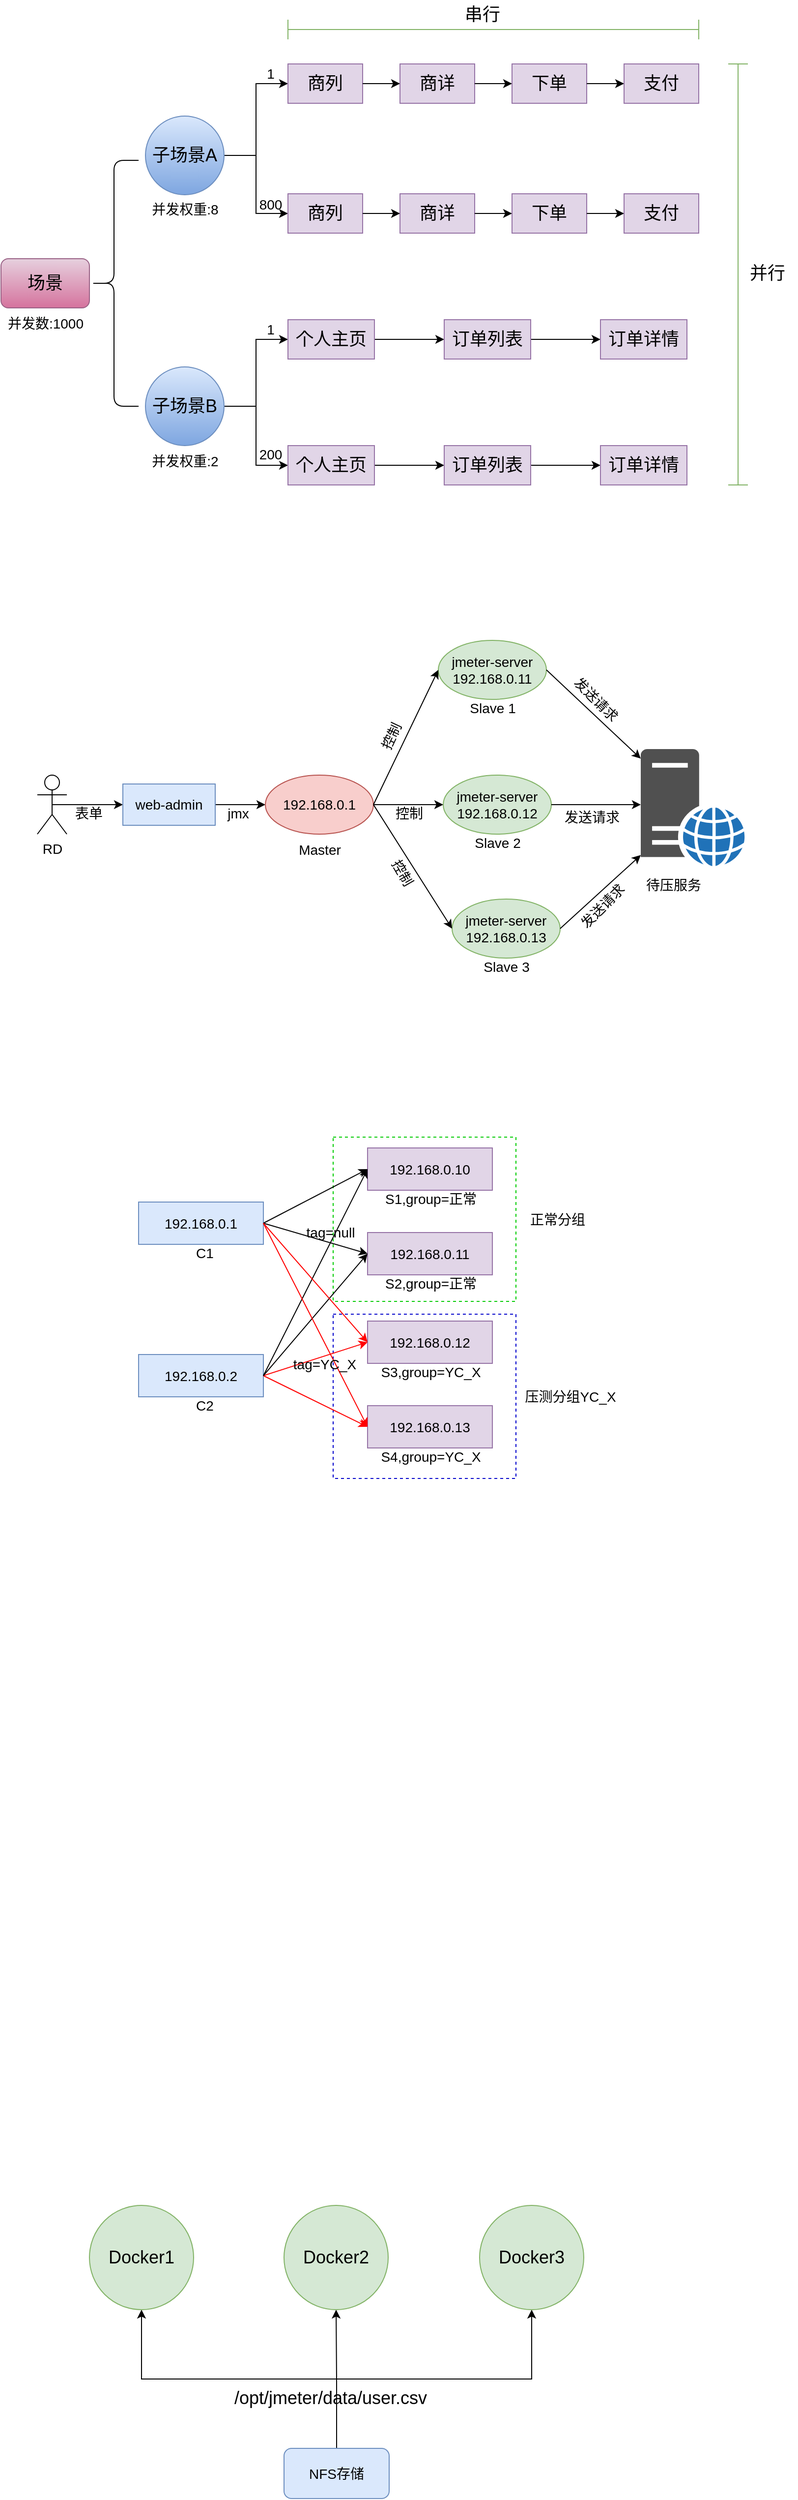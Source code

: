 <mxfile version="15.6.8" type="github">
  <diagram id="C7lXx-BFOw7J9pkB3zOm" name="Page-1">
    <mxGraphModel dx="1118" dy="769" grid="0" gridSize="10" guides="1" tooltips="1" connect="1" arrows="1" fold="1" page="0" pageScale="1" pageWidth="827" pageHeight="1169" math="0" shadow="0">
      <root>
        <mxCell id="0" />
        <mxCell id="1" parent="0" />
        <mxCell id="Lv3QSDaotAsP-GaVLnUd-184" value="" style="rounded=0;whiteSpace=wrap;html=1;fontSize=14;fillColor=none;dashed=1;strokeColor=#0000CC;" parent="1" vertex="1">
          <mxGeometry x="368" y="1443" width="186" height="167" as="geometry" />
        </mxCell>
        <mxCell id="Lv3QSDaotAsP-GaVLnUd-182" value="" style="rounded=0;whiteSpace=wrap;html=1;fontSize=14;fillColor=none;dashed=1;strokeColor=#00CC00;" parent="1" vertex="1">
          <mxGeometry x="368" y="1263" width="186" height="167" as="geometry" />
        </mxCell>
        <mxCell id="Lv3QSDaotAsP-GaVLnUd-2" value="场景" style="rounded=1;whiteSpace=wrap;html=1;fontSize=18;fillColor=#e6d0de;gradientColor=#d5739d;strokeColor=#996185;" parent="1" vertex="1">
          <mxGeometry x="30" y="370" width="90" height="50" as="geometry" />
        </mxCell>
        <mxCell id="Lv3QSDaotAsP-GaVLnUd-58" style="edgeStyle=orthogonalEdgeStyle;rounded=0;orthogonalLoop=1;jettySize=auto;html=1;exitX=1;exitY=0.5;exitDx=0;exitDy=0;entryX=0;entryY=0.5;entryDx=0;entryDy=0;fontSize=18;" parent="1" source="Lv3QSDaotAsP-GaVLnUd-3" target="Lv3QSDaotAsP-GaVLnUd-30" edge="1">
          <mxGeometry relative="1" as="geometry" />
        </mxCell>
        <mxCell id="Lv3QSDaotAsP-GaVLnUd-59" style="edgeStyle=orthogonalEdgeStyle;rounded=0;orthogonalLoop=1;jettySize=auto;html=1;exitX=1;exitY=0.5;exitDx=0;exitDy=0;entryX=0;entryY=0.5;entryDx=0;entryDy=0;fontSize=18;" parent="1" source="Lv3QSDaotAsP-GaVLnUd-3" target="Lv3QSDaotAsP-GaVLnUd-7" edge="1">
          <mxGeometry relative="1" as="geometry" />
        </mxCell>
        <mxCell id="Lv3QSDaotAsP-GaVLnUd-3" value="子场景A" style="ellipse;whiteSpace=wrap;html=1;aspect=fixed;fontSize=18;fillColor=#dae8fc;gradientColor=#7ea6e0;strokeColor=#6c8ebf;" parent="1" vertex="1">
          <mxGeometry x="177" y="225" width="80" height="80" as="geometry" />
        </mxCell>
        <mxCell id="Lv3QSDaotAsP-GaVLnUd-76" style="edgeStyle=orthogonalEdgeStyle;rounded=0;orthogonalLoop=1;jettySize=auto;html=1;exitX=1;exitY=0.5;exitDx=0;exitDy=0;entryX=0;entryY=0.5;entryDx=0;entryDy=0;fontSize=18;" parent="1" source="Lv3QSDaotAsP-GaVLnUd-5" target="Lv3QSDaotAsP-GaVLnUd-69" edge="1">
          <mxGeometry relative="1" as="geometry" />
        </mxCell>
        <mxCell id="Lv3QSDaotAsP-GaVLnUd-92" style="edgeStyle=orthogonalEdgeStyle;rounded=0;orthogonalLoop=1;jettySize=auto;html=1;exitX=1;exitY=0.5;exitDx=0;exitDy=0;entryX=0;entryY=0.5;entryDx=0;entryDy=0;fontSize=18;" parent="1" source="Lv3QSDaotAsP-GaVLnUd-5" target="Lv3QSDaotAsP-GaVLnUd-88" edge="1">
          <mxGeometry relative="1" as="geometry" />
        </mxCell>
        <mxCell id="Lv3QSDaotAsP-GaVLnUd-5" value="子场景B" style="ellipse;whiteSpace=wrap;html=1;aspect=fixed;fontSize=18;fillColor=#dae8fc;gradientColor=#7ea6e0;strokeColor=#6c8ebf;" parent="1" vertex="1">
          <mxGeometry x="177" y="480" width="80" height="80" as="geometry" />
        </mxCell>
        <mxCell id="Lv3QSDaotAsP-GaVLnUd-28" value="" style="group" parent="1" vertex="1" connectable="0">
          <mxGeometry x="322" y="304" width="418" height="40" as="geometry" />
        </mxCell>
        <mxCell id="Lv3QSDaotAsP-GaVLnUd-7" value="商列" style="rounded=0;whiteSpace=wrap;html=1;fontSize=18;fillColor=#e1d5e7;strokeColor=#9673a6;" parent="Lv3QSDaotAsP-GaVLnUd-28" vertex="1">
          <mxGeometry width="76" height="40" as="geometry" />
        </mxCell>
        <mxCell id="Lv3QSDaotAsP-GaVLnUd-8" value="商详" style="rounded=0;whiteSpace=wrap;html=1;fontSize=18;fillColor=#e1d5e7;strokeColor=#9673a6;" parent="Lv3QSDaotAsP-GaVLnUd-28" vertex="1">
          <mxGeometry x="114" width="76" height="40" as="geometry" />
        </mxCell>
        <mxCell id="Lv3QSDaotAsP-GaVLnUd-25" style="edgeStyle=orthogonalEdgeStyle;rounded=0;orthogonalLoop=1;jettySize=auto;html=1;exitX=1;exitY=0.5;exitDx=0;exitDy=0;entryX=0;entryY=0.5;entryDx=0;entryDy=0;fontSize=18;" parent="Lv3QSDaotAsP-GaVLnUd-28" source="Lv3QSDaotAsP-GaVLnUd-7" target="Lv3QSDaotAsP-GaVLnUd-8" edge="1">
          <mxGeometry relative="1" as="geometry" />
        </mxCell>
        <mxCell id="Lv3QSDaotAsP-GaVLnUd-9" value="下单" style="rounded=0;whiteSpace=wrap;html=1;fontSize=18;fillColor=#e1d5e7;strokeColor=#9673a6;" parent="Lv3QSDaotAsP-GaVLnUd-28" vertex="1">
          <mxGeometry x="228" width="76" height="40" as="geometry" />
        </mxCell>
        <mxCell id="Lv3QSDaotAsP-GaVLnUd-26" style="edgeStyle=orthogonalEdgeStyle;rounded=0;orthogonalLoop=1;jettySize=auto;html=1;exitX=1;exitY=0.5;exitDx=0;exitDy=0;entryX=0;entryY=0.5;entryDx=0;entryDy=0;fontSize=18;" parent="Lv3QSDaotAsP-GaVLnUd-28" source="Lv3QSDaotAsP-GaVLnUd-8" target="Lv3QSDaotAsP-GaVLnUd-9" edge="1">
          <mxGeometry relative="1" as="geometry" />
        </mxCell>
        <mxCell id="Lv3QSDaotAsP-GaVLnUd-10" value="支付" style="rounded=0;whiteSpace=wrap;html=1;fontSize=18;fillColor=#e1d5e7;strokeColor=#9673a6;" parent="Lv3QSDaotAsP-GaVLnUd-28" vertex="1">
          <mxGeometry x="342" width="76" height="40" as="geometry" />
        </mxCell>
        <mxCell id="Lv3QSDaotAsP-GaVLnUd-27" style="edgeStyle=orthogonalEdgeStyle;rounded=0;orthogonalLoop=1;jettySize=auto;html=1;exitX=1;exitY=0.5;exitDx=0;exitDy=0;entryX=0;entryY=0.5;entryDx=0;entryDy=0;fontSize=18;" parent="Lv3QSDaotAsP-GaVLnUd-28" source="Lv3QSDaotAsP-GaVLnUd-9" target="Lv3QSDaotAsP-GaVLnUd-10" edge="1">
          <mxGeometry relative="1" as="geometry" />
        </mxCell>
        <mxCell id="Lv3QSDaotAsP-GaVLnUd-29" value="" style="group" parent="1" vertex="1" connectable="0">
          <mxGeometry x="322" y="172" width="418" height="40" as="geometry" />
        </mxCell>
        <mxCell id="Lv3QSDaotAsP-GaVLnUd-30" value="商列" style="rounded=0;whiteSpace=wrap;html=1;fontSize=18;fillColor=#e1d5e7;strokeColor=#9673a6;" parent="Lv3QSDaotAsP-GaVLnUd-29" vertex="1">
          <mxGeometry width="76" height="40" as="geometry" />
        </mxCell>
        <mxCell id="Lv3QSDaotAsP-GaVLnUd-31" value="商详" style="rounded=0;whiteSpace=wrap;html=1;fontSize=18;fillColor=#e1d5e7;strokeColor=#9673a6;" parent="Lv3QSDaotAsP-GaVLnUd-29" vertex="1">
          <mxGeometry x="114" width="76" height="40" as="geometry" />
        </mxCell>
        <mxCell id="Lv3QSDaotAsP-GaVLnUd-32" style="edgeStyle=orthogonalEdgeStyle;rounded=0;orthogonalLoop=1;jettySize=auto;html=1;exitX=1;exitY=0.5;exitDx=0;exitDy=0;entryX=0;entryY=0.5;entryDx=0;entryDy=0;fontSize=18;" parent="Lv3QSDaotAsP-GaVLnUd-29" source="Lv3QSDaotAsP-GaVLnUd-30" target="Lv3QSDaotAsP-GaVLnUd-31" edge="1">
          <mxGeometry relative="1" as="geometry" />
        </mxCell>
        <mxCell id="Lv3QSDaotAsP-GaVLnUd-33" value="下单" style="rounded=0;whiteSpace=wrap;html=1;fontSize=18;fillColor=#e1d5e7;strokeColor=#9673a6;" parent="Lv3QSDaotAsP-GaVLnUd-29" vertex="1">
          <mxGeometry x="228" width="76" height="40" as="geometry" />
        </mxCell>
        <mxCell id="Lv3QSDaotAsP-GaVLnUd-34" style="edgeStyle=orthogonalEdgeStyle;rounded=0;orthogonalLoop=1;jettySize=auto;html=1;exitX=1;exitY=0.5;exitDx=0;exitDy=0;entryX=0;entryY=0.5;entryDx=0;entryDy=0;fontSize=18;" parent="Lv3QSDaotAsP-GaVLnUd-29" source="Lv3QSDaotAsP-GaVLnUd-31" target="Lv3QSDaotAsP-GaVLnUd-33" edge="1">
          <mxGeometry relative="1" as="geometry" />
        </mxCell>
        <mxCell id="Lv3QSDaotAsP-GaVLnUd-35" value="支付" style="rounded=0;whiteSpace=wrap;html=1;fontSize=18;fillColor=#e1d5e7;strokeColor=#9673a6;" parent="Lv3QSDaotAsP-GaVLnUd-29" vertex="1">
          <mxGeometry x="342" width="76" height="40" as="geometry" />
        </mxCell>
        <mxCell id="Lv3QSDaotAsP-GaVLnUd-36" style="edgeStyle=orthogonalEdgeStyle;rounded=0;orthogonalLoop=1;jettySize=auto;html=1;exitX=1;exitY=0.5;exitDx=0;exitDy=0;entryX=0;entryY=0.5;entryDx=0;entryDy=0;fontSize=18;" parent="Lv3QSDaotAsP-GaVLnUd-29" source="Lv3QSDaotAsP-GaVLnUd-33" target="Lv3QSDaotAsP-GaVLnUd-35" edge="1">
          <mxGeometry relative="1" as="geometry" />
        </mxCell>
        <mxCell id="Lv3QSDaotAsP-GaVLnUd-39" value="" style="shape=curlyBracket;whiteSpace=wrap;html=1;rounded=1;fontSize=18;fillColor=none;" parent="1" vertex="1">
          <mxGeometry x="120" y="270" width="50" height="250" as="geometry" />
        </mxCell>
        <mxCell id="Lv3QSDaotAsP-GaVLnUd-78" value="" style="shape=crossbar;whiteSpace=wrap;html=1;rounded=1;fontSize=18;fillColor=#d5e8d4;strokeColor=#82b366;" parent="1" vertex="1">
          <mxGeometry x="322" y="127" width="418" height="20" as="geometry" />
        </mxCell>
        <mxCell id="Lv3QSDaotAsP-GaVLnUd-80" value="串行" style="text;html=1;strokeColor=none;fillColor=none;align=center;verticalAlign=middle;whiteSpace=wrap;rounded=0;fontSize=18;" parent="1" vertex="1">
          <mxGeometry x="490" y="107" width="60" height="30" as="geometry" />
        </mxCell>
        <mxCell id="Lv3QSDaotAsP-GaVLnUd-81" value="" style="shape=crossbar;whiteSpace=wrap;html=1;rounded=1;direction=south;fontSize=18;fillColor=#d5e8d4;strokeColor=#82b366;" parent="1" vertex="1">
          <mxGeometry x="770" y="172" width="20" height="428" as="geometry" />
        </mxCell>
        <mxCell id="Lv3QSDaotAsP-GaVLnUd-82" value="并行" style="text;html=1;strokeColor=none;fillColor=none;align=center;verticalAlign=middle;whiteSpace=wrap;rounded=0;fontSize=18;" parent="1" vertex="1">
          <mxGeometry x="780" y="370" width="60" height="30" as="geometry" />
        </mxCell>
        <mxCell id="Lv3QSDaotAsP-GaVLnUd-85" style="edgeStyle=orthogonalEdgeStyle;rounded=0;orthogonalLoop=1;jettySize=auto;html=1;exitX=1;exitY=0.5;exitDx=0;exitDy=0;entryX=0;entryY=0.5;entryDx=0;entryDy=0;fontSize=18;" parent="1" source="Lv3QSDaotAsP-GaVLnUd-69" target="Lv3QSDaotAsP-GaVLnUd-83" edge="1">
          <mxGeometry relative="1" as="geometry" />
        </mxCell>
        <mxCell id="Lv3QSDaotAsP-GaVLnUd-69" value="个人主页" style="rounded=0;whiteSpace=wrap;html=1;fontSize=18;fillColor=#e1d5e7;strokeColor=#9673a6;" parent="1" vertex="1">
          <mxGeometry x="322" y="432" width="88" height="40" as="geometry" />
        </mxCell>
        <mxCell id="Lv3QSDaotAsP-GaVLnUd-86" style="edgeStyle=orthogonalEdgeStyle;rounded=0;orthogonalLoop=1;jettySize=auto;html=1;exitX=1;exitY=0.5;exitDx=0;exitDy=0;entryX=0;entryY=0.5;entryDx=0;entryDy=0;fontSize=18;" parent="1" source="Lv3QSDaotAsP-GaVLnUd-83" target="Lv3QSDaotAsP-GaVLnUd-84" edge="1">
          <mxGeometry relative="1" as="geometry" />
        </mxCell>
        <mxCell id="Lv3QSDaotAsP-GaVLnUd-83" value="订单列表" style="rounded=0;whiteSpace=wrap;html=1;fontSize=18;fillColor=#e1d5e7;strokeColor=#9673a6;" parent="1" vertex="1">
          <mxGeometry x="481" y="432" width="88" height="40" as="geometry" />
        </mxCell>
        <mxCell id="Lv3QSDaotAsP-GaVLnUd-84" value="订单详情" style="rounded=0;whiteSpace=wrap;html=1;fontSize=18;fillColor=#e1d5e7;strokeColor=#9673a6;" parent="1" vertex="1">
          <mxGeometry x="640" y="432" width="88" height="40" as="geometry" />
        </mxCell>
        <mxCell id="Lv3QSDaotAsP-GaVLnUd-87" style="edgeStyle=orthogonalEdgeStyle;rounded=0;orthogonalLoop=1;jettySize=auto;html=1;exitX=1;exitY=0.5;exitDx=0;exitDy=0;entryX=0;entryY=0.5;entryDx=0;entryDy=0;fontSize=18;" parent="1" source="Lv3QSDaotAsP-GaVLnUd-88" target="Lv3QSDaotAsP-GaVLnUd-90" edge="1">
          <mxGeometry relative="1" as="geometry" />
        </mxCell>
        <mxCell id="Lv3QSDaotAsP-GaVLnUd-88" value="个人主页" style="rounded=0;whiteSpace=wrap;html=1;fontSize=18;fillColor=#e1d5e7;strokeColor=#9673a6;" parent="1" vertex="1">
          <mxGeometry x="322" y="560" width="88" height="40" as="geometry" />
        </mxCell>
        <mxCell id="Lv3QSDaotAsP-GaVLnUd-89" style="edgeStyle=orthogonalEdgeStyle;rounded=0;orthogonalLoop=1;jettySize=auto;html=1;exitX=1;exitY=0.5;exitDx=0;exitDy=0;entryX=0;entryY=0.5;entryDx=0;entryDy=0;fontSize=18;" parent="1" source="Lv3QSDaotAsP-GaVLnUd-90" target="Lv3QSDaotAsP-GaVLnUd-91" edge="1">
          <mxGeometry relative="1" as="geometry" />
        </mxCell>
        <mxCell id="Lv3QSDaotAsP-GaVLnUd-90" value="订单列表" style="rounded=0;whiteSpace=wrap;html=1;fontSize=18;fillColor=#e1d5e7;strokeColor=#9673a6;" parent="1" vertex="1">
          <mxGeometry x="481" y="560" width="88" height="40" as="geometry" />
        </mxCell>
        <mxCell id="Lv3QSDaotAsP-GaVLnUd-91" value="订单详情" style="rounded=0;whiteSpace=wrap;html=1;fontSize=18;fillColor=#e1d5e7;strokeColor=#9673a6;" parent="1" vertex="1">
          <mxGeometry x="640" y="560" width="88" height="40" as="geometry" />
        </mxCell>
        <mxCell id="Lv3QSDaotAsP-GaVLnUd-93" value="&lt;font style=&quot;font-size: 14px&quot;&gt;并发数:1000&lt;/font&gt;" style="text;html=1;strokeColor=none;fillColor=none;align=center;verticalAlign=middle;whiteSpace=wrap;rounded=0;fontSize=18;" parent="1" vertex="1">
          <mxGeometry x="32.5" y="420" width="85" height="30" as="geometry" />
        </mxCell>
        <mxCell id="Lv3QSDaotAsP-GaVLnUd-94" value="&lt;font style=&quot;font-size: 14px&quot;&gt;并发权重:8&lt;/font&gt;" style="text;html=1;strokeColor=none;fillColor=none;align=center;verticalAlign=middle;whiteSpace=wrap;rounded=0;fontSize=18;" parent="1" vertex="1">
          <mxGeometry x="174.5" y="304" width="85" height="30" as="geometry" />
        </mxCell>
        <mxCell id="Lv3QSDaotAsP-GaVLnUd-95" value="&lt;font style=&quot;font-size: 14px&quot;&gt;并发权重:2&lt;/font&gt;" style="text;html=1;strokeColor=none;fillColor=none;align=center;verticalAlign=middle;whiteSpace=wrap;rounded=0;fontSize=18;" parent="1" vertex="1">
          <mxGeometry x="174.5" y="560" width="85" height="30" as="geometry" />
        </mxCell>
        <mxCell id="Lv3QSDaotAsP-GaVLnUd-96" value="&lt;font style=&quot;font-size: 14px&quot;&gt;1&lt;/font&gt;" style="text;html=1;strokeColor=none;fillColor=none;align=center;verticalAlign=middle;whiteSpace=wrap;rounded=0;fontSize=18;" parent="1" vertex="1">
          <mxGeometry x="261.5" y="166" width="85" height="30" as="geometry" />
        </mxCell>
        <mxCell id="Lv3QSDaotAsP-GaVLnUd-97" value="&lt;font style=&quot;font-size: 14px&quot;&gt;800&lt;/font&gt;" style="text;html=1;strokeColor=none;fillColor=none;align=center;verticalAlign=middle;whiteSpace=wrap;rounded=0;fontSize=18;" parent="1" vertex="1">
          <mxGeometry x="261.5" y="299" width="85" height="30" as="geometry" />
        </mxCell>
        <mxCell id="Lv3QSDaotAsP-GaVLnUd-98" value="&lt;font style=&quot;font-size: 14px&quot;&gt;1&lt;/font&gt;" style="text;html=1;strokeColor=none;fillColor=none;align=center;verticalAlign=middle;whiteSpace=wrap;rounded=0;fontSize=18;" parent="1" vertex="1">
          <mxGeometry x="261.5" y="426" width="85" height="30" as="geometry" />
        </mxCell>
        <mxCell id="Lv3QSDaotAsP-GaVLnUd-101" value="&lt;font style=&quot;font-size: 14px&quot;&gt;200&lt;/font&gt;" style="text;html=1;strokeColor=none;fillColor=none;align=center;verticalAlign=middle;whiteSpace=wrap;rounded=0;fontSize=18;" parent="1" vertex="1">
          <mxGeometry x="261.5" y="553" width="85" height="30" as="geometry" />
        </mxCell>
        <mxCell id="Lv3QSDaotAsP-GaVLnUd-131" style="edgeStyle=orthogonalEdgeStyle;rounded=0;orthogonalLoop=1;jettySize=auto;html=1;exitX=0.5;exitY=0.5;exitDx=0;exitDy=0;exitPerimeter=0;entryX=0;entryY=0.5;entryDx=0;entryDy=0;fontSize=14;" parent="1" source="Lv3QSDaotAsP-GaVLnUd-104" target="Lv3QSDaotAsP-GaVLnUd-109" edge="1">
          <mxGeometry relative="1" as="geometry" />
        </mxCell>
        <mxCell id="Lv3QSDaotAsP-GaVLnUd-104" value="RD" style="shape=umlActor;verticalLabelPosition=bottom;verticalAlign=top;html=1;outlineConnect=0;fontSize=14;fillColor=none;" parent="1" vertex="1">
          <mxGeometry x="67" y="895" width="30" height="60" as="geometry" />
        </mxCell>
        <mxCell id="Lv3QSDaotAsP-GaVLnUd-132" style="edgeStyle=orthogonalEdgeStyle;rounded=0;orthogonalLoop=1;jettySize=auto;html=1;exitX=1;exitY=0.5;exitDx=0;exitDy=0;entryX=0;entryY=0.5;entryDx=0;entryDy=0;fontSize=14;" parent="1" source="Lv3QSDaotAsP-GaVLnUd-109" target="Lv3QSDaotAsP-GaVLnUd-112" edge="1">
          <mxGeometry relative="1" as="geometry" />
        </mxCell>
        <mxCell id="Lv3QSDaotAsP-GaVLnUd-109" value="web-admin" style="rounded=0;whiteSpace=wrap;html=1;fontSize=14;fillColor=#dae8fc;strokeColor=#6c8ebf;" parent="1" vertex="1">
          <mxGeometry x="154" y="904" width="94" height="42" as="geometry" />
        </mxCell>
        <mxCell id="Lv3QSDaotAsP-GaVLnUd-114" value="" style="group" parent="1" vertex="1" connectable="0">
          <mxGeometry x="299" y="895" width="110" height="86" as="geometry" />
        </mxCell>
        <mxCell id="Lv3QSDaotAsP-GaVLnUd-112" value="192.168.0.1" style="ellipse;whiteSpace=wrap;html=1;fontSize=14;fillColor=#f8cecc;strokeColor=#b85450;" parent="Lv3QSDaotAsP-GaVLnUd-114" vertex="1">
          <mxGeometry width="110" height="60" as="geometry" />
        </mxCell>
        <mxCell id="Lv3QSDaotAsP-GaVLnUd-113" value="Master" style="text;html=1;align=center;verticalAlign=middle;resizable=0;points=[];autosize=1;strokeColor=none;fillColor=none;fontSize=14;" parent="Lv3QSDaotAsP-GaVLnUd-114" vertex="1">
          <mxGeometry x="28.5" y="65" width="53" height="21" as="geometry" />
        </mxCell>
        <mxCell id="Lv3QSDaotAsP-GaVLnUd-116" value="" style="group" parent="1" vertex="1" connectable="0">
          <mxGeometry x="475" y="720" width="110" height="86" as="geometry" />
        </mxCell>
        <mxCell id="Lv3QSDaotAsP-GaVLnUd-117" value="jmeter-server&lt;br&gt;192.168.0.11" style="ellipse;whiteSpace=wrap;html=1;fontSize=14;fillColor=#d5e8d4;strokeColor=#82b366;" parent="Lv3QSDaotAsP-GaVLnUd-116" vertex="1">
          <mxGeometry y="38" width="110" height="60" as="geometry" />
        </mxCell>
        <mxCell id="Lv3QSDaotAsP-GaVLnUd-118" value="Slave 1" style="text;html=1;align=center;verticalAlign=middle;resizable=0;points=[];autosize=1;strokeColor=none;fillColor=none;fontSize=14;" parent="Lv3QSDaotAsP-GaVLnUd-116" vertex="1">
          <mxGeometry x="26.5" y="96" width="57" height="21" as="geometry" />
        </mxCell>
        <mxCell id="Lv3QSDaotAsP-GaVLnUd-122" value="" style="group" parent="1" vertex="1" connectable="0">
          <mxGeometry x="480" y="867" width="110" height="86" as="geometry" />
        </mxCell>
        <mxCell id="Lv3QSDaotAsP-GaVLnUd-123" value="jmeter-server&lt;br&gt;192.168.0.12" style="ellipse;whiteSpace=wrap;html=1;fontSize=14;fillColor=#d5e8d4;strokeColor=#82b366;" parent="Lv3QSDaotAsP-GaVLnUd-122" vertex="1">
          <mxGeometry y="28" width="110" height="60" as="geometry" />
        </mxCell>
        <mxCell id="Lv3QSDaotAsP-GaVLnUd-124" value="Slave 2" style="text;html=1;align=center;verticalAlign=middle;resizable=0;points=[];autosize=1;strokeColor=none;fillColor=none;fontSize=14;" parent="Lv3QSDaotAsP-GaVLnUd-122" vertex="1">
          <mxGeometry x="26.5" y="86" width="57" height="21" as="geometry" />
        </mxCell>
        <mxCell id="Lv3QSDaotAsP-GaVLnUd-125" value="" style="group" parent="1" vertex="1" connectable="0">
          <mxGeometry x="489" y="1014" width="110" height="86" as="geometry" />
        </mxCell>
        <mxCell id="Lv3QSDaotAsP-GaVLnUd-126" value="jmeter-server&lt;br&gt;192.168.0.13" style="ellipse;whiteSpace=wrap;html=1;fontSize=14;fillColor=#d5e8d4;strokeColor=#82b366;" parent="Lv3QSDaotAsP-GaVLnUd-125" vertex="1">
          <mxGeometry y="7" width="110" height="60" as="geometry" />
        </mxCell>
        <mxCell id="Lv3QSDaotAsP-GaVLnUd-127" value="Slave 3" style="text;html=1;align=center;verticalAlign=middle;resizable=0;points=[];autosize=1;strokeColor=none;fillColor=none;fontSize=14;" parent="Lv3QSDaotAsP-GaVLnUd-125" vertex="1">
          <mxGeometry x="26.5" y="65" width="57" height="21" as="geometry" />
        </mxCell>
        <mxCell id="Lv3QSDaotAsP-GaVLnUd-129" value="" style="sketch=0;pointerEvents=1;shadow=0;dashed=0;html=1;strokeColor=none;fillColor=#505050;labelPosition=center;verticalLabelPosition=bottom;verticalAlign=top;outlineConnect=0;align=center;shape=mxgraph.office.servers.web_server_blue;fontSize=14;" parent="1" vertex="1">
          <mxGeometry x="681" y="868.5" width="106" height="119" as="geometry" />
        </mxCell>
        <mxCell id="Lv3QSDaotAsP-GaVLnUd-133" style="edgeStyle=orthogonalEdgeStyle;rounded=0;orthogonalLoop=1;jettySize=auto;html=1;exitX=1;exitY=0.5;exitDx=0;exitDy=0;fontSize=14;" parent="1" source="Lv3QSDaotAsP-GaVLnUd-112" target="Lv3QSDaotAsP-GaVLnUd-123" edge="1">
          <mxGeometry relative="1" as="geometry" />
        </mxCell>
        <mxCell id="Lv3QSDaotAsP-GaVLnUd-146" value="控制" style="edgeLabel;html=1;align=center;verticalAlign=middle;resizable=0;points=[];fontSize=14;" parent="Lv3QSDaotAsP-GaVLnUd-133" vertex="1" connectable="0">
          <mxGeometry x="-0.07" relative="1" as="geometry">
            <mxPoint x="3" y="9" as="offset" />
          </mxGeometry>
        </mxCell>
        <mxCell id="Lv3QSDaotAsP-GaVLnUd-136" value="" style="endArrow=classic;html=1;rounded=0;fontSize=14;exitX=1;exitY=0.5;exitDx=0;exitDy=0;entryX=0;entryY=0.5;entryDx=0;entryDy=0;" parent="1" source="Lv3QSDaotAsP-GaVLnUd-112" target="Lv3QSDaotAsP-GaVLnUd-117" edge="1">
          <mxGeometry width="50" height="50" relative="1" as="geometry">
            <mxPoint x="289" y="822" as="sourcePoint" />
            <mxPoint x="339" y="772" as="targetPoint" />
          </mxGeometry>
        </mxCell>
        <mxCell id="Lv3QSDaotAsP-GaVLnUd-145" value="控制" style="edgeLabel;html=1;align=center;verticalAlign=middle;resizable=0;points=[];fontSize=14;rotation=-65;" parent="Lv3QSDaotAsP-GaVLnUd-136" vertex="1" connectable="0">
          <mxGeometry x="-0.165" relative="1" as="geometry">
            <mxPoint x="-10" y="-12" as="offset" />
          </mxGeometry>
        </mxCell>
        <mxCell id="Lv3QSDaotAsP-GaVLnUd-137" value="" style="endArrow=classic;html=1;rounded=0;fontSize=14;exitX=1;exitY=0.5;exitDx=0;exitDy=0;entryX=0;entryY=0.5;entryDx=0;entryDy=0;" parent="1" source="Lv3QSDaotAsP-GaVLnUd-112" target="Lv3QSDaotAsP-GaVLnUd-126" edge="1">
          <mxGeometry width="50" height="50" relative="1" as="geometry">
            <mxPoint x="419" y="935" as="sourcePoint" />
            <mxPoint x="485" y="798" as="targetPoint" />
          </mxGeometry>
        </mxCell>
        <mxCell id="Lv3QSDaotAsP-GaVLnUd-147" value="控制" style="edgeLabel;html=1;align=center;verticalAlign=middle;resizable=0;points=[];fontSize=14;rotation=60;" parent="Lv3QSDaotAsP-GaVLnUd-137" vertex="1" connectable="0">
          <mxGeometry x="-0.097" relative="1" as="geometry">
            <mxPoint x="-7" y="12" as="offset" />
          </mxGeometry>
        </mxCell>
        <mxCell id="Lv3QSDaotAsP-GaVLnUd-138" value="" style="endArrow=classic;html=1;rounded=0;fontSize=14;exitX=1;exitY=0.5;exitDx=0;exitDy=0;" parent="1" source="Lv3QSDaotAsP-GaVLnUd-117" target="Lv3QSDaotAsP-GaVLnUd-129" edge="1">
          <mxGeometry width="50" height="50" relative="1" as="geometry">
            <mxPoint x="419" y="935" as="sourcePoint" />
            <mxPoint x="485" y="798" as="targetPoint" />
          </mxGeometry>
        </mxCell>
        <mxCell id="Lv3QSDaotAsP-GaVLnUd-148" value="发送请求" style="edgeLabel;html=1;align=center;verticalAlign=middle;resizable=0;points=[];fontSize=14;rotation=45;" parent="Lv3QSDaotAsP-GaVLnUd-138" vertex="1" connectable="0">
          <mxGeometry x="-0.108" y="2" relative="1" as="geometry">
            <mxPoint x="6" y="-9" as="offset" />
          </mxGeometry>
        </mxCell>
        <mxCell id="Lv3QSDaotAsP-GaVLnUd-139" style="edgeStyle=orthogonalEdgeStyle;rounded=0;orthogonalLoop=1;jettySize=auto;html=1;exitX=1;exitY=0.5;exitDx=0;exitDy=0;fontSize=14;" parent="1" source="Lv3QSDaotAsP-GaVLnUd-123" edge="1">
          <mxGeometry relative="1" as="geometry">
            <mxPoint x="681" y="925" as="targetPoint" />
          </mxGeometry>
        </mxCell>
        <mxCell id="Lv3QSDaotAsP-GaVLnUd-149" value="发送请求" style="edgeLabel;html=1;align=center;verticalAlign=middle;resizable=0;points=[];fontSize=14;" parent="Lv3QSDaotAsP-GaVLnUd-139" vertex="1" connectable="0">
          <mxGeometry x="-0.055" y="-2" relative="1" as="geometry">
            <mxPoint x="-2" y="11" as="offset" />
          </mxGeometry>
        </mxCell>
        <mxCell id="Lv3QSDaotAsP-GaVLnUd-141" value="" style="endArrow=classic;html=1;rounded=0;fontSize=14;exitX=1;exitY=0.5;exitDx=0;exitDy=0;" parent="1" source="Lv3QSDaotAsP-GaVLnUd-126" target="Lv3QSDaotAsP-GaVLnUd-129" edge="1">
          <mxGeometry width="50" height="50" relative="1" as="geometry">
            <mxPoint x="595" y="798" as="sourcePoint" />
            <mxPoint x="691" y="888.201" as="targetPoint" />
          </mxGeometry>
        </mxCell>
        <mxCell id="Lv3QSDaotAsP-GaVLnUd-150" value="发送请求" style="edgeLabel;html=1;align=center;verticalAlign=middle;resizable=0;points=[];fontSize=14;rotation=-45;" parent="Lv3QSDaotAsP-GaVLnUd-141" vertex="1" connectable="0">
          <mxGeometry x="-0.134" y="2" relative="1" as="geometry">
            <mxPoint x="9" y="11" as="offset" />
          </mxGeometry>
        </mxCell>
        <mxCell id="Lv3QSDaotAsP-GaVLnUd-142" value="表单" style="text;html=1;align=center;verticalAlign=middle;resizable=0;points=[];autosize=1;strokeColor=none;fillColor=none;fontSize=14;" parent="1" vertex="1">
          <mxGeometry x="100" y="923" width="38" height="21" as="geometry" />
        </mxCell>
        <mxCell id="Lv3QSDaotAsP-GaVLnUd-143" value="jmx" style="text;html=1;align=center;verticalAlign=middle;resizable=0;points=[];autosize=1;strokeColor=none;fillColor=none;fontSize=14;" parent="1" vertex="1">
          <mxGeometry x="255" y="923" width="32" height="21" as="geometry" />
        </mxCell>
        <mxCell id="Lv3QSDaotAsP-GaVLnUd-151" value="待压服务" style="text;html=1;align=center;verticalAlign=middle;resizable=0;points=[];autosize=1;strokeColor=none;fillColor=none;fontSize=14;" parent="1" vertex="1">
          <mxGeometry x="681" y="996" width="66" height="21" as="geometry" />
        </mxCell>
        <mxCell id="Lv3QSDaotAsP-GaVLnUd-158" value="" style="group" parent="1" vertex="1" connectable="0">
          <mxGeometry x="170" y="1329" width="127" height="62" as="geometry" />
        </mxCell>
        <mxCell id="Lv3QSDaotAsP-GaVLnUd-155" value="192.168.0.1" style="rounded=0;whiteSpace=wrap;html=1;fontSize=14;fillColor=#dae8fc;strokeColor=#6c8ebf;" parent="Lv3QSDaotAsP-GaVLnUd-158" vertex="1">
          <mxGeometry width="127" height="43" as="geometry" />
        </mxCell>
        <mxCell id="Lv3QSDaotAsP-GaVLnUd-156" value="C1" style="text;html=1;align=center;verticalAlign=middle;resizable=0;points=[];autosize=1;strokeColor=none;fillColor=none;fontSize=14;" parent="Lv3QSDaotAsP-GaVLnUd-158" vertex="1">
          <mxGeometry x="52.5" y="41" width="28" height="21" as="geometry" />
        </mxCell>
        <mxCell id="Lv3QSDaotAsP-GaVLnUd-159" value="" style="group" parent="1" vertex="1" connectable="0">
          <mxGeometry x="170" y="1484" width="127" height="62" as="geometry" />
        </mxCell>
        <mxCell id="Lv3QSDaotAsP-GaVLnUd-160" value="192.168.0.2" style="rounded=0;whiteSpace=wrap;html=1;fontSize=14;fillColor=#dae8fc;strokeColor=#6c8ebf;" parent="Lv3QSDaotAsP-GaVLnUd-159" vertex="1">
          <mxGeometry width="127" height="43" as="geometry" />
        </mxCell>
        <mxCell id="Lv3QSDaotAsP-GaVLnUd-161" value="C2" style="text;html=1;align=center;verticalAlign=middle;resizable=0;points=[];autosize=1;strokeColor=none;fillColor=none;fontSize=14;" parent="Lv3QSDaotAsP-GaVLnUd-159" vertex="1">
          <mxGeometry x="52.5" y="41" width="28" height="21" as="geometry" />
        </mxCell>
        <mxCell id="Lv3QSDaotAsP-GaVLnUd-162" value="" style="group" parent="1" vertex="1" connectable="0">
          <mxGeometry x="403" y="1274" width="127" height="62" as="geometry" />
        </mxCell>
        <mxCell id="Lv3QSDaotAsP-GaVLnUd-163" value="192.168.0.10" style="rounded=0;whiteSpace=wrap;html=1;fontSize=14;fillColor=#e1d5e7;strokeColor=#9673a6;" parent="Lv3QSDaotAsP-GaVLnUd-162" vertex="1">
          <mxGeometry width="127" height="43" as="geometry" />
        </mxCell>
        <mxCell id="Lv3QSDaotAsP-GaVLnUd-164" value="S1,group=正常" style="text;html=1;align=center;verticalAlign=middle;resizable=0;points=[];autosize=1;strokeColor=none;fillColor=none;fontSize=14;" parent="Lv3QSDaotAsP-GaVLnUd-162" vertex="1">
          <mxGeometry x="12" y="41" width="103" height="21" as="geometry" />
        </mxCell>
        <mxCell id="Lv3QSDaotAsP-GaVLnUd-168" value="" style="group" parent="1" vertex="1" connectable="0">
          <mxGeometry x="403" y="1360" width="127" height="62" as="geometry" />
        </mxCell>
        <mxCell id="Lv3QSDaotAsP-GaVLnUd-169" value="192.168.0.11" style="rounded=0;whiteSpace=wrap;html=1;fontSize=14;fillColor=#e1d5e7;strokeColor=#9673a6;" parent="Lv3QSDaotAsP-GaVLnUd-168" vertex="1">
          <mxGeometry width="127" height="43" as="geometry" />
        </mxCell>
        <mxCell id="Lv3QSDaotAsP-GaVLnUd-170" value="S2,group=正常" style="text;html=1;align=center;verticalAlign=middle;resizable=0;points=[];autosize=1;strokeColor=none;fillColor=none;fontSize=14;" parent="Lv3QSDaotAsP-GaVLnUd-168" vertex="1">
          <mxGeometry x="12" y="41" width="103" height="21" as="geometry" />
        </mxCell>
        <mxCell id="Lv3QSDaotAsP-GaVLnUd-171" value="" style="group" parent="1" vertex="1" connectable="0">
          <mxGeometry x="403" y="1450" width="127" height="62" as="geometry" />
        </mxCell>
        <mxCell id="Lv3QSDaotAsP-GaVLnUd-172" value="192.168.0.12" style="rounded=0;whiteSpace=wrap;html=1;fontSize=14;fillColor=#e1d5e7;strokeColor=#9673a6;" parent="Lv3QSDaotAsP-GaVLnUd-171" vertex="1">
          <mxGeometry width="127" height="43" as="geometry" />
        </mxCell>
        <mxCell id="Lv3QSDaotAsP-GaVLnUd-173" value="S3,group=YC_X" style="text;html=1;align=center;verticalAlign=middle;resizable=0;points=[];autosize=1;strokeColor=none;fillColor=none;fontSize=14;" parent="Lv3QSDaotAsP-GaVLnUd-171" vertex="1">
          <mxGeometry x="7.5" y="41" width="112" height="21" as="geometry" />
        </mxCell>
        <mxCell id="Lv3QSDaotAsP-GaVLnUd-174" value="" style="group" parent="1" vertex="1" connectable="0">
          <mxGeometry x="403" y="1536" width="127" height="62" as="geometry" />
        </mxCell>
        <mxCell id="Lv3QSDaotAsP-GaVLnUd-175" value="192.168.0.13" style="rounded=0;whiteSpace=wrap;html=1;fontSize=14;fillColor=#e1d5e7;strokeColor=#9673a6;" parent="Lv3QSDaotAsP-GaVLnUd-174" vertex="1">
          <mxGeometry width="127" height="43" as="geometry" />
        </mxCell>
        <mxCell id="Lv3QSDaotAsP-GaVLnUd-176" value="S4,group=YC_X" style="text;html=1;align=center;verticalAlign=middle;resizable=0;points=[];autosize=1;strokeColor=none;fillColor=none;fontSize=14;" parent="Lv3QSDaotAsP-GaVLnUd-174" vertex="1">
          <mxGeometry x="7.5" y="41" width="112" height="21" as="geometry" />
        </mxCell>
        <mxCell id="Lv3QSDaotAsP-GaVLnUd-178" value="" style="endArrow=classic;html=1;rounded=0;fontSize=14;exitX=1;exitY=0.5;exitDx=0;exitDy=0;entryX=0;entryY=0.5;entryDx=0;entryDy=0;" parent="1" source="Lv3QSDaotAsP-GaVLnUd-155" target="Lv3QSDaotAsP-GaVLnUd-163" edge="1">
          <mxGeometry width="50" height="50" relative="1" as="geometry">
            <mxPoint x="348" y="1240" as="sourcePoint" />
            <mxPoint x="398" y="1190" as="targetPoint" />
          </mxGeometry>
        </mxCell>
        <mxCell id="Lv3QSDaotAsP-GaVLnUd-179" value="" style="endArrow=classic;html=1;rounded=0;fontSize=14;exitX=1;exitY=0.5;exitDx=0;exitDy=0;entryX=0;entryY=0.5;entryDx=0;entryDy=0;" parent="1" source="Lv3QSDaotAsP-GaVLnUd-155" target="Lv3QSDaotAsP-GaVLnUd-169" edge="1">
          <mxGeometry width="50" height="50" relative="1" as="geometry">
            <mxPoint x="307" y="1360.5" as="sourcePoint" />
            <mxPoint x="413" y="1305.5" as="targetPoint" />
          </mxGeometry>
        </mxCell>
        <mxCell id="Lv3QSDaotAsP-GaVLnUd-180" value="" style="endArrow=classic;html=1;rounded=0;fontSize=14;exitX=1;exitY=0.5;exitDx=0;exitDy=0;entryX=0;entryY=0.5;entryDx=0;entryDy=0;strokeColor=#FF0000;" parent="1" source="Lv3QSDaotAsP-GaVLnUd-160" target="Lv3QSDaotAsP-GaVLnUd-172" edge="1">
          <mxGeometry width="50" height="50" relative="1" as="geometry">
            <mxPoint x="307" y="1360.5" as="sourcePoint" />
            <mxPoint x="413" y="1391.5" as="targetPoint" />
          </mxGeometry>
        </mxCell>
        <mxCell id="Lv3QSDaotAsP-GaVLnUd-181" value="" style="endArrow=classic;html=1;rounded=0;fontSize=14;exitX=1;exitY=0.5;exitDx=0;exitDy=0;entryX=0;entryY=0.5;entryDx=0;entryDy=0;strokeColor=#FF0000;" parent="1" source="Lv3QSDaotAsP-GaVLnUd-160" target="Lv3QSDaotAsP-GaVLnUd-175" edge="1">
          <mxGeometry width="50" height="50" relative="1" as="geometry">
            <mxPoint x="307" y="1515.5" as="sourcePoint" />
            <mxPoint x="413" y="1481.5" as="targetPoint" />
          </mxGeometry>
        </mxCell>
        <mxCell id="Lv3QSDaotAsP-GaVLnUd-183" value="正常分组" style="text;html=1;align=center;verticalAlign=middle;resizable=0;points=[];autosize=1;strokeColor=none;fillColor=none;fontSize=14;" parent="1" vertex="1">
          <mxGeometry x="563" y="1336" width="66" height="21" as="geometry" />
        </mxCell>
        <mxCell id="Lv3QSDaotAsP-GaVLnUd-185" value="压测分组YC_X" style="text;html=1;align=center;verticalAlign=middle;resizable=0;points=[];autosize=1;strokeColor=none;fillColor=none;fontSize=14;" parent="1" vertex="1">
          <mxGeometry x="557" y="1516" width="103" height="21" as="geometry" />
        </mxCell>
        <mxCell id="Lv3QSDaotAsP-GaVLnUd-250" style="edgeStyle=orthogonalEdgeStyle;rounded=0;orthogonalLoop=1;jettySize=auto;html=1;exitX=0.5;exitY=0;exitDx=0;exitDy=0;entryX=0.5;entryY=1;entryDx=0;entryDy=0;fontSize=18;" parent="1" source="Lv3QSDaotAsP-GaVLnUd-246" target="Lv3QSDaotAsP-GaVLnUd-247" edge="1">
          <mxGeometry relative="1" as="geometry" />
        </mxCell>
        <mxCell id="Lv3QSDaotAsP-GaVLnUd-251" style="edgeStyle=orthogonalEdgeStyle;rounded=0;orthogonalLoop=1;jettySize=auto;html=1;exitX=0.5;exitY=0;exitDx=0;exitDy=0;entryX=0.5;entryY=1;entryDx=0;entryDy=0;fontSize=18;" parent="1" source="Lv3QSDaotAsP-GaVLnUd-246" target="Lv3QSDaotAsP-GaVLnUd-248" edge="1">
          <mxGeometry relative="1" as="geometry" />
        </mxCell>
        <mxCell id="Lv3QSDaotAsP-GaVLnUd-252" style="edgeStyle=orthogonalEdgeStyle;rounded=0;orthogonalLoop=1;jettySize=auto;html=1;exitX=0.5;exitY=0;exitDx=0;exitDy=0;fontSize=18;" parent="1" source="Lv3QSDaotAsP-GaVLnUd-246" target="Lv3QSDaotAsP-GaVLnUd-249" edge="1">
          <mxGeometry relative="1" as="geometry" />
        </mxCell>
        <mxCell id="Lv3QSDaotAsP-GaVLnUd-246" value="NFS存储" style="rounded=1;whiteSpace=wrap;html=1;fontSize=14;strokeColor=#6c8ebf;fillColor=#dae8fc;" parent="1" vertex="1">
          <mxGeometry x="318" y="2596" width="107" height="51" as="geometry" />
        </mxCell>
        <mxCell id="Lv3QSDaotAsP-GaVLnUd-247" value="&lt;font style=&quot;font-size: 18px&quot;&gt;Docker1&lt;/font&gt;" style="ellipse;whiteSpace=wrap;html=1;aspect=fixed;fontSize=14;strokeColor=#82b366;fillColor=#d5e8d4;" parent="1" vertex="1">
          <mxGeometry x="120" y="2349" width="106" height="106" as="geometry" />
        </mxCell>
        <mxCell id="Lv3QSDaotAsP-GaVLnUd-248" value="&lt;font style=&quot;font-size: 18px&quot;&gt;Docker2&lt;/font&gt;" style="ellipse;whiteSpace=wrap;html=1;aspect=fixed;fontSize=14;strokeColor=#82b366;fillColor=#d5e8d4;" parent="1" vertex="1">
          <mxGeometry x="318" y="2349" width="106" height="106" as="geometry" />
        </mxCell>
        <mxCell id="Lv3QSDaotAsP-GaVLnUd-249" value="&lt;font style=&quot;font-size: 18px&quot;&gt;Docker3&lt;/font&gt;" style="ellipse;whiteSpace=wrap;html=1;aspect=fixed;fontSize=14;strokeColor=#82b366;fillColor=#d5e8d4;" parent="1" vertex="1">
          <mxGeometry x="517" y="2349" width="106" height="106" as="geometry" />
        </mxCell>
        <mxCell id="Lv3QSDaotAsP-GaVLnUd-253" value="/opt/jmeter/data/user.csv" style="text;html=1;align=center;verticalAlign=middle;resizable=0;points=[];autosize=1;strokeColor=none;fillColor=none;fontSize=18;" parent="1" vertex="1">
          <mxGeometry x="261.5" y="2532" width="206" height="26" as="geometry" />
        </mxCell>
        <mxCell id="9nQyup91axvFwSAkHcWE-1" value="" style="endArrow=classic;html=1;rounded=0;fontSize=14;exitX=1;exitY=0.5;exitDx=0;exitDy=0;entryX=0;entryY=0.5;entryDx=0;entryDy=0;" edge="1" parent="1" source="Lv3QSDaotAsP-GaVLnUd-160" target="Lv3QSDaotAsP-GaVLnUd-163">
          <mxGeometry width="50" height="50" relative="1" as="geometry">
            <mxPoint x="307" y="1515.5" as="sourcePoint" />
            <mxPoint x="413" y="1481.5" as="targetPoint" />
          </mxGeometry>
        </mxCell>
        <mxCell id="9nQyup91axvFwSAkHcWE-2" value="" style="endArrow=classic;html=1;rounded=0;fontSize=14;exitX=1;exitY=0.5;exitDx=0;exitDy=0;entryX=0;entryY=0.5;entryDx=0;entryDy=0;" edge="1" parent="1" source="Lv3QSDaotAsP-GaVLnUd-160" target="Lv3QSDaotAsP-GaVLnUd-169">
          <mxGeometry width="50" height="50" relative="1" as="geometry">
            <mxPoint x="317" y="1525.5" as="sourcePoint" />
            <mxPoint x="423" y="1491.5" as="targetPoint" />
          </mxGeometry>
        </mxCell>
        <mxCell id="9nQyup91axvFwSAkHcWE-3" value="" style="endArrow=classic;html=1;rounded=0;fontSize=14;exitX=1;exitY=0.5;exitDx=0;exitDy=0;entryX=0;entryY=0.5;entryDx=0;entryDy=0;strokeColor=#FF0000;" edge="1" parent="1" source="Lv3QSDaotAsP-GaVLnUd-155" target="Lv3QSDaotAsP-GaVLnUd-172">
          <mxGeometry width="50" height="50" relative="1" as="geometry">
            <mxPoint x="307" y="1515.5" as="sourcePoint" />
            <mxPoint x="330" y="1618" as="targetPoint" />
          </mxGeometry>
        </mxCell>
        <mxCell id="9nQyup91axvFwSAkHcWE-4" value="" style="endArrow=classic;html=1;rounded=0;fontSize=14;exitX=1;exitY=0.5;exitDx=0;exitDy=0;entryX=0;entryY=0.5;entryDx=0;entryDy=0;strokeColor=#FF0000;" edge="1" parent="1" source="Lv3QSDaotAsP-GaVLnUd-155" target="Lv3QSDaotAsP-GaVLnUd-175">
          <mxGeometry width="50" height="50" relative="1" as="geometry">
            <mxPoint x="307" y="1360.5" as="sourcePoint" />
            <mxPoint x="413" y="1481.5" as="targetPoint" />
          </mxGeometry>
        </mxCell>
        <mxCell id="9nQyup91axvFwSAkHcWE-5" value="&lt;span style=&quot;font-size: 14px&quot;&gt;tag=null&lt;/span&gt;" style="text;html=1;align=center;verticalAlign=middle;resizable=0;points=[];autosize=1;strokeColor=none;fillColor=none;" vertex="1" parent="1">
          <mxGeometry x="335" y="1350.5" width="59" height="19" as="geometry" />
        </mxCell>
        <mxCell id="9nQyup91axvFwSAkHcWE-6" value="&lt;span style=&quot;font-size: 14px&quot;&gt;tag=YC_X&lt;/span&gt;" style="text;html=1;align=center;verticalAlign=middle;resizable=0;points=[];autosize=1;strokeColor=none;fillColor=none;" vertex="1" parent="1">
          <mxGeometry x="322" y="1484" width="74" height="19" as="geometry" />
        </mxCell>
      </root>
    </mxGraphModel>
  </diagram>
</mxfile>
